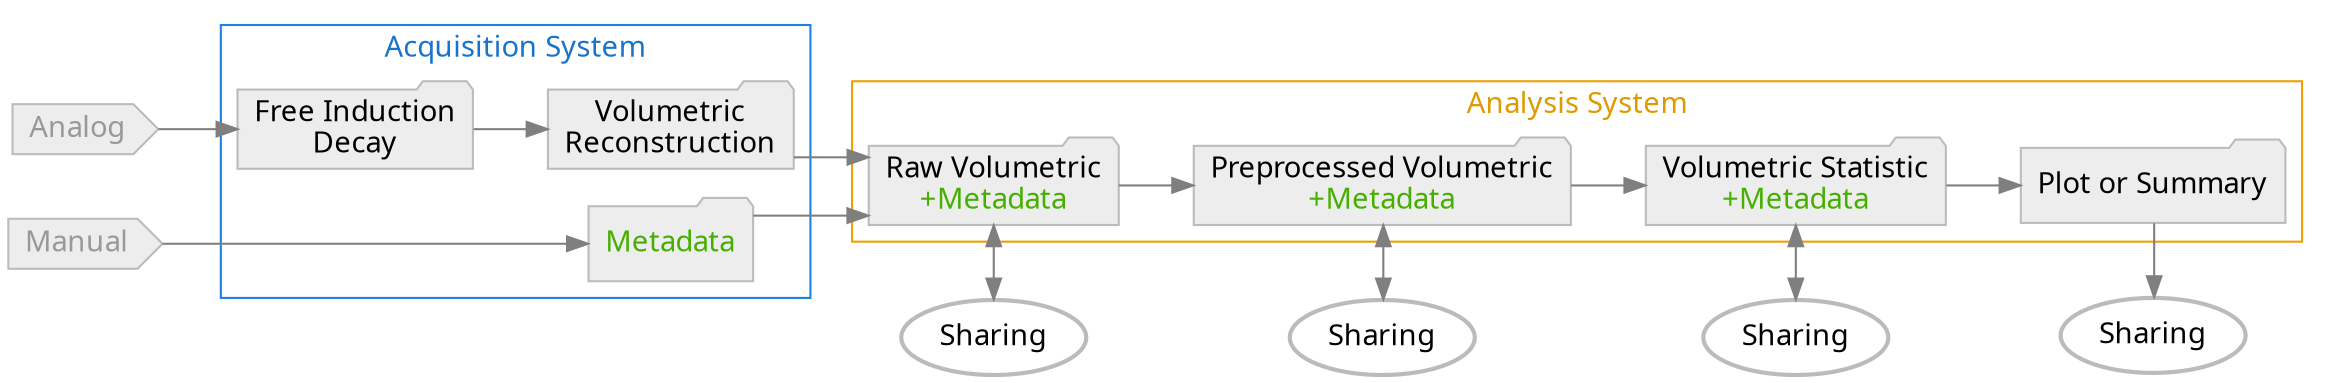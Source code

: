 digraph graphname {
    newrank = true;
    size="26,10";
    rankdir="LR";
    splines=ortho;
    graph [fontname = "sans"];
    node [fontname = "sans", style=filled];
    edge [fontname = "sans", color=gray50];
    d_[label="Sharing", style="bold, rounded", color="#BBBBBB"];
    e_[label="Sharing", style="bold, rounded", color="#BBBBBB"];
    f_[label="Sharing", style="bold, rounded", color="#BBBBBB"];
    g_[label="Sharing", style="bold, rounded", color="#BBBBBB"];
    a[label="Analog  ", shape=cds, color="#BBBBBB", fillcolor=grey93, fontcolor="#999998"];
    m0[label="Manual  ", shape=cds, color="#BBBBBB", fillcolor=grey93, fontcolor="#999998"];
    b[label="Free Induction\nDecay", shape=folder, color="#BBBBBB", fillcolor=grey93];
    m1[
        label=<<FONT COLOR="#45B000">Metadata</FONT>>,
        shape=folder, color="#BBBBBB", fillcolor=grey93,
        ];
    c[label="Volumetric\nReconstruction", shape=folder, color="#BBBBBB", fillcolor=grey93];
    d[  label=<Raw Volumetric<BR/><FONT COLOR="#45B000">+Metadata</FONT>>,
        shape=folder, color="#BBBBBB", fillcolor=grey93,
        ];
    e[
        label=<Preprocessed Volumetric<BR/><FONT COLOR="#45B000">+Metadata</FONT>>,
        shape=folder, color="#BBBBBB", fillcolor=grey93,
        ];
    f[
        label=<Volumetric Statistic<BR/><FONT COLOR="#45B000">+Metadata</FONT>>,
        shape=folder, color="#BBBBBB", fillcolor=grey93,
        ];
    g[label="Plot or Summary", shape=folder, color="#BBBBBB", fillcolor=grey93];
    a -> b ;
    m0 -> m1 ;
    subgraph cluster1 {
        b -> c ;
        m1;
        label = "Acquisition System";
        fontcolor = "#1873cc";
        color = "#1b81e5";
    }
    c -> d ;
    m1 -> d;
    subgraph cluster2 {
        d -> e ;
        e -> f ;
        f -> g ;
        label = "Analysis System";
        fontcolor = "#DE9A00";
        color = "#EDA000";
    }
    d -> d_ [dir=both, minlen=2];
    e -> e_ [dir=both, minlen=2];
    f -> f_ [dir=both, minlen=2];
    g -> g_ [minlen=2];
    {rank=same; a; m0}
    {rank=same; d; d_}
    {rank=same; e; e_}
    {rank=same; f; f_}
    {rank=same; g; g_}
}
